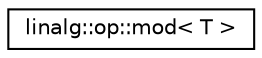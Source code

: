 digraph "Graphical Class Hierarchy"
{
  edge [fontname="Helvetica",fontsize="10",labelfontname="Helvetica",labelfontsize="10"];
  node [fontname="Helvetica",fontsize="10",shape=record];
  rankdir="LR";
  Node1 [label="linalg::op::mod\< T \>",height=0.2,width=0.4,color="black", fillcolor="white", style="filled",URL="$structlinalg_1_1op_1_1mod.html"];
}
